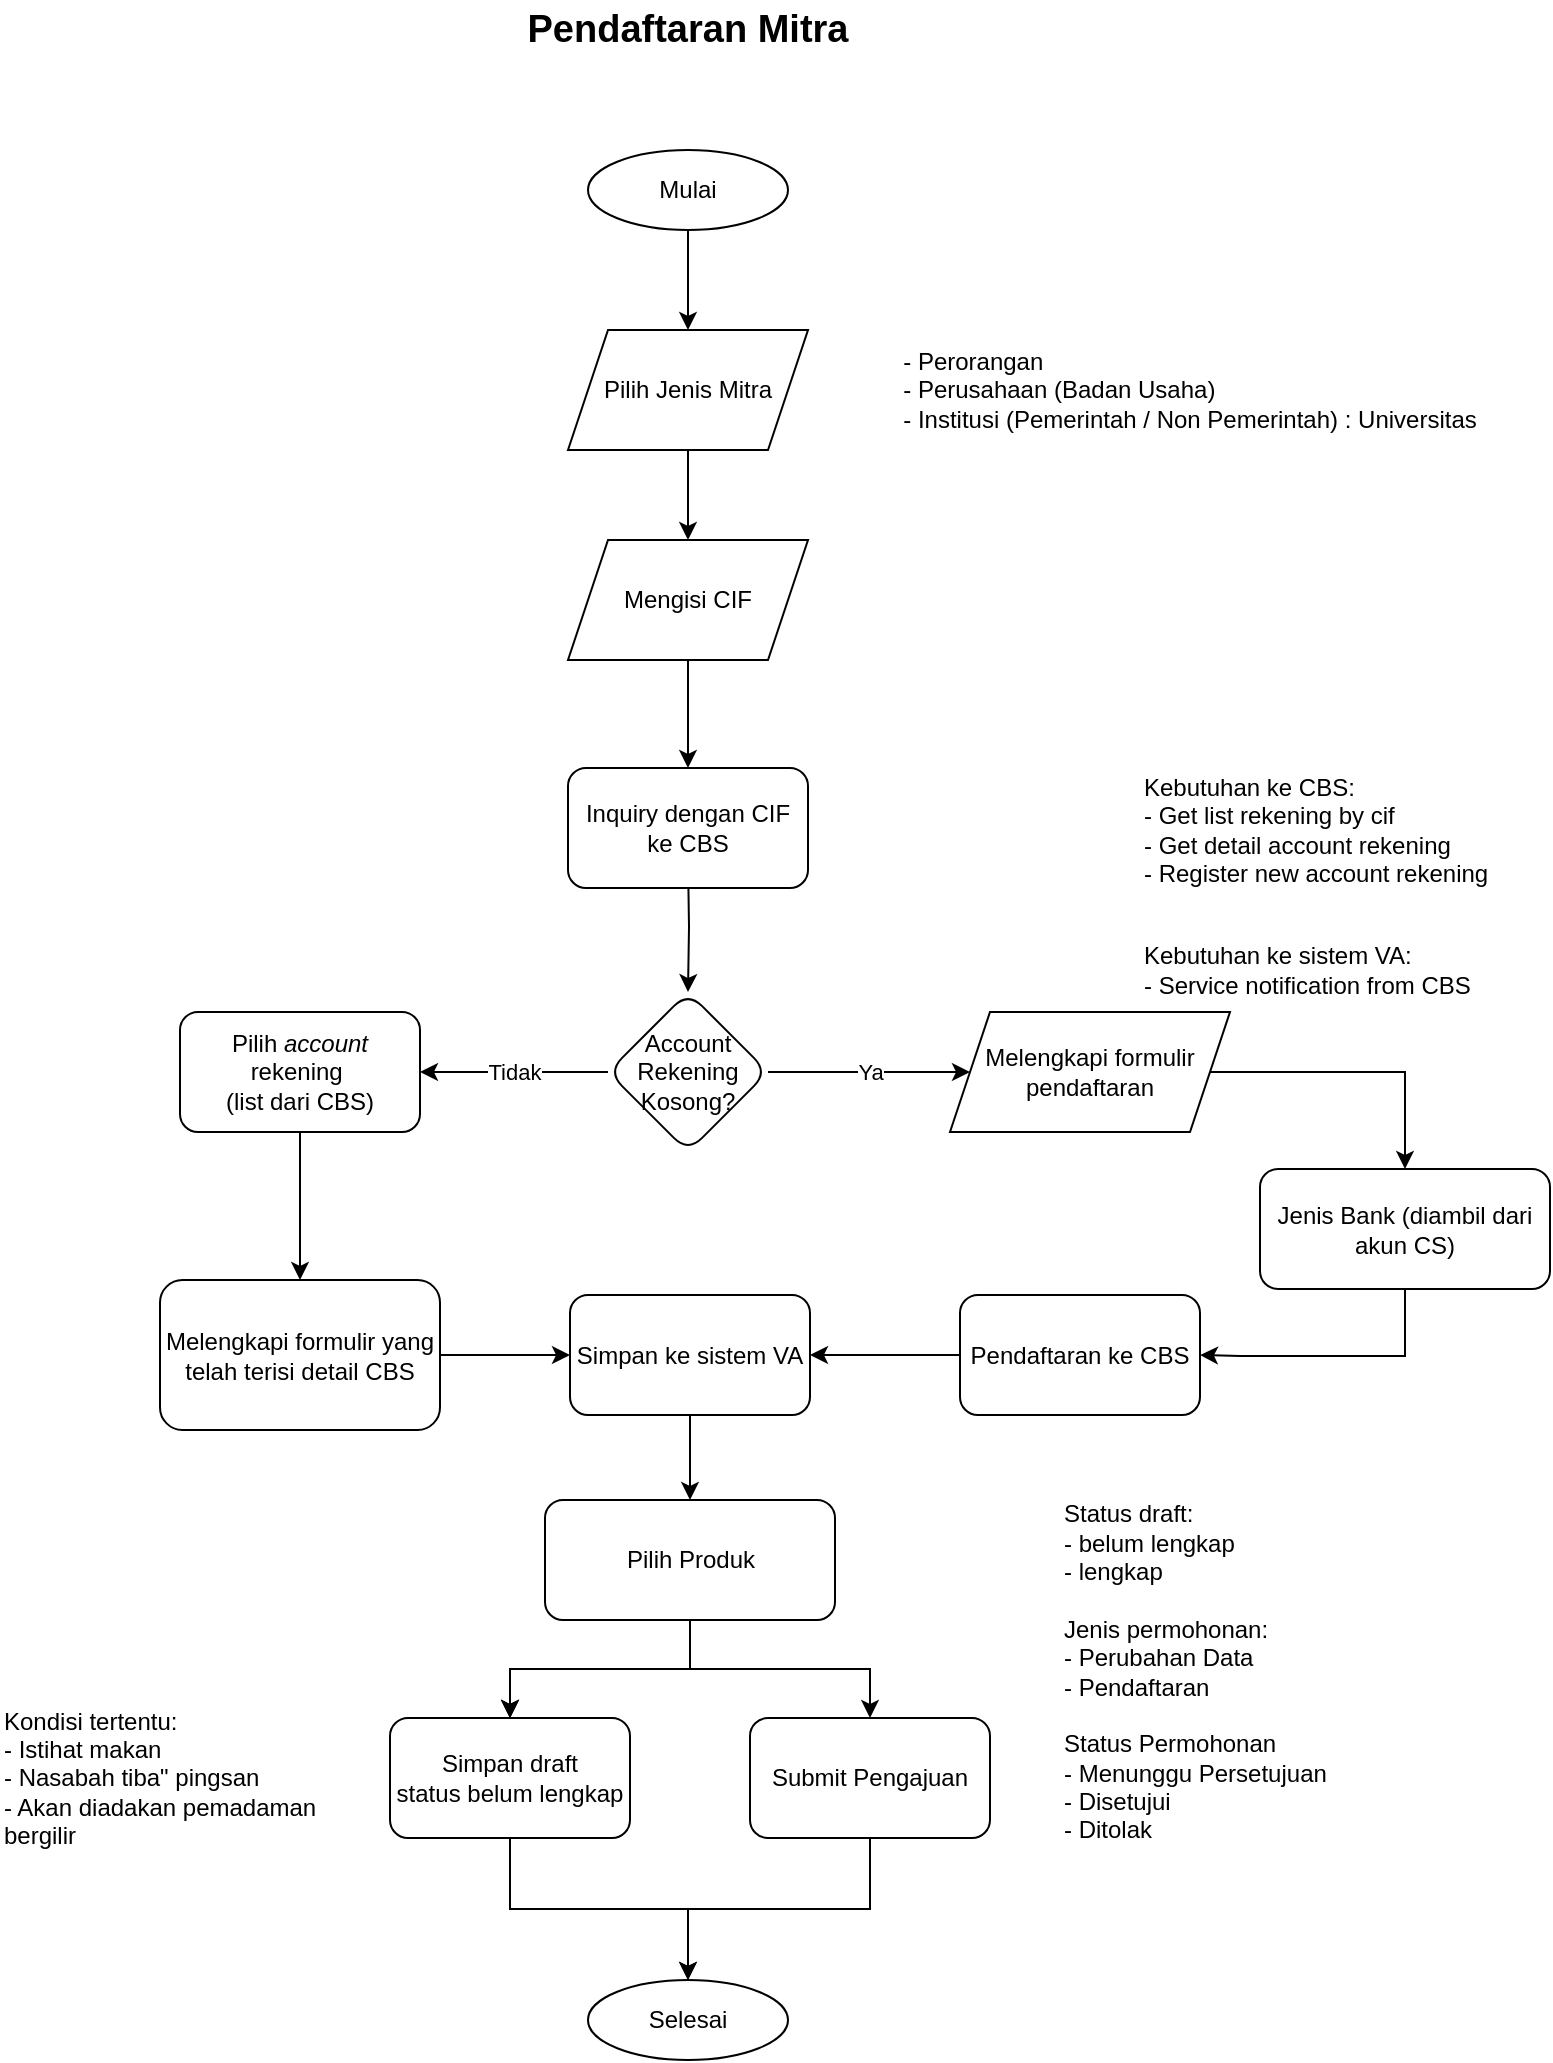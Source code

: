 <mxfile version="18.1.3" type="github" pages="7">
  <diagram id="C5RBs43oDa-KdzZeNtuy" name="Pendaftaran Mitra">
    <mxGraphModel dx="656" dy="394" grid="1" gridSize="10" guides="1" tooltips="1" connect="1" arrows="1" fold="1" page="1" pageScale="1" pageWidth="827" pageHeight="1169" math="0" shadow="0">
      <root>
        <mxCell id="WIyWlLk6GJQsqaUBKTNV-0" />
        <mxCell id="WIyWlLk6GJQsqaUBKTNV-1" parent="WIyWlLk6GJQsqaUBKTNV-0" />
        <mxCell id="UypmD_oqZ5udSKEsgVMp-0" value="&lt;b&gt;&lt;font style=&quot;font-size: 19px;&quot;&gt;Pendaftaran Mitra&lt;/font&gt;&lt;/b&gt;" style="text;html=1;strokeColor=none;fillColor=none;align=center;verticalAlign=middle;whiteSpace=wrap;rounded=0;fontFamily=Helvetica;strokeWidth=1;" parent="WIyWlLk6GJQsqaUBKTNV-1" vertex="1">
          <mxGeometry x="234" y="110" width="240" height="30" as="geometry" />
        </mxCell>
        <mxCell id="UypmD_oqZ5udSKEsgVMp-4" value="" style="edgeStyle=orthogonalEdgeStyle;rounded=0;orthogonalLoop=1;jettySize=auto;html=1;fontFamily=Helvetica;strokeWidth=1;strokeColor=default;" parent="WIyWlLk6GJQsqaUBKTNV-1" source="UypmD_oqZ5udSKEsgVMp-2" edge="1">
          <mxGeometry relative="1" as="geometry">
            <mxPoint x="354" y="275" as="targetPoint" />
          </mxGeometry>
        </mxCell>
        <mxCell id="UypmD_oqZ5udSKEsgVMp-2" value="Mulai" style="ellipse;whiteSpace=wrap;html=1;align=center;newEdgeStyle={&quot;edgeStyle&quot;:&quot;entityRelationEdgeStyle&quot;,&quot;startArrow&quot;:&quot;none&quot;,&quot;endArrow&quot;:&quot;none&quot;,&quot;segment&quot;:10,&quot;curved&quot;:1};treeFolding=1;treeMoving=1;fontFamily=Helvetica;strokeWidth=1;strokeColor=default;" parent="WIyWlLk6GJQsqaUBKTNV-1" vertex="1">
          <mxGeometry x="304" y="185" width="100" height="40" as="geometry" />
        </mxCell>
        <mxCell id="UypmD_oqZ5udSKEsgVMp-17" value="" style="edgeStyle=orthogonalEdgeStyle;rounded=0;orthogonalLoop=1;jettySize=auto;html=1;fontFamily=Helvetica;strokeWidth=1;strokeColor=default;" parent="WIyWlLk6GJQsqaUBKTNV-1" target="UypmD_oqZ5udSKEsgVMp-16" edge="1">
          <mxGeometry relative="1" as="geometry">
            <mxPoint x="354" y="540" as="sourcePoint" />
          </mxGeometry>
        </mxCell>
        <mxCell id="UypmD_oqZ5udSKEsgVMp-13" value="Inquiry dengan CIF ke CBS" style="rounded=1;whiteSpace=wrap;html=1;fontFamily=Helvetica;strokeWidth=1;strokeColor=default;" parent="WIyWlLk6GJQsqaUBKTNV-1" vertex="1">
          <mxGeometry x="294" y="494" width="120" height="60" as="geometry" />
        </mxCell>
        <mxCell id="UypmD_oqZ5udSKEsgVMp-19" value="Tidak" style="edgeStyle=orthogonalEdgeStyle;rounded=0;orthogonalLoop=1;jettySize=auto;html=1;fontFamily=Helvetica;strokeWidth=1;strokeColor=default;" parent="WIyWlLk6GJQsqaUBKTNV-1" source="UypmD_oqZ5udSKEsgVMp-16" target="UypmD_oqZ5udSKEsgVMp-24" edge="1">
          <mxGeometry relative="1" as="geometry">
            <mxPoint x="230" y="646" as="targetPoint" />
          </mxGeometry>
        </mxCell>
        <mxCell id="UypmD_oqZ5udSKEsgVMp-21" value="Ya" style="edgeStyle=orthogonalEdgeStyle;rounded=0;orthogonalLoop=1;jettySize=auto;html=1;fontFamily=Helvetica;strokeWidth=1;strokeColor=default;entryX=0;entryY=0.5;entryDx=0;entryDy=0;" parent="WIyWlLk6GJQsqaUBKTNV-1" source="UypmD_oqZ5udSKEsgVMp-16" target="c-DvBgmGG_xZ0hKh7Up--0" edge="1">
          <mxGeometry relative="1" as="geometry">
            <mxPoint x="490" y="646" as="targetPoint" />
          </mxGeometry>
        </mxCell>
        <mxCell id="UypmD_oqZ5udSKEsgVMp-16" value="Account Rekening Kosong?" style="rhombus;whiteSpace=wrap;html=1;rounded=1;fontFamily=Helvetica;strokeWidth=1;strokeColor=default;" parent="WIyWlLk6GJQsqaUBKTNV-1" vertex="1">
          <mxGeometry x="314" y="606" width="80" height="80" as="geometry" />
        </mxCell>
        <mxCell id="UypmD_oqZ5udSKEsgVMp-44" style="edgeStyle=orthogonalEdgeStyle;rounded=0;orthogonalLoop=1;jettySize=auto;html=1;entryX=0.5;entryY=0;entryDx=0;entryDy=0;fontFamily=Helvetica;strokeWidth=1;strokeColor=default;exitX=1;exitY=0.5;exitDx=0;exitDy=0;" parent="WIyWlLk6GJQsqaUBKTNV-1" source="c-DvBgmGG_xZ0hKh7Up--0" target="UypmD_oqZ5udSKEsgVMp-43" edge="1">
          <mxGeometry relative="1" as="geometry">
            <mxPoint x="610" y="646.067" as="sourcePoint" />
          </mxGeometry>
        </mxCell>
        <mxCell id="UypmD_oqZ5udSKEsgVMp-23" value="&lt;div style=&quot;text-align: left;&quot;&gt;&lt;span style=&quot;background-color: initial;&quot;&gt;- Perorangan&lt;/span&gt;&lt;/div&gt;&lt;div style=&quot;text-align: left;&quot;&gt;&lt;span style=&quot;background-color: initial;&quot;&gt;- Perusahaan (Badan Usaha)&lt;/span&gt;&lt;/div&gt;&lt;div style=&quot;text-align: left;&quot;&gt;- Institusi (Pemerintah / Non Pemerintah) : Universitas&lt;/div&gt;" style="text;html=1;strokeColor=none;fillColor=none;align=center;verticalAlign=middle;whiteSpace=wrap;rounded=0;fontFamily=Helvetica;strokeWidth=1;" parent="WIyWlLk6GJQsqaUBKTNV-1" vertex="1">
          <mxGeometry x="455" y="270" width="300" height="70" as="geometry" />
        </mxCell>
        <mxCell id="UypmD_oqZ5udSKEsgVMp-28" value="" style="edgeStyle=orthogonalEdgeStyle;rounded=0;orthogonalLoop=1;jettySize=auto;html=1;fontFamily=Helvetica;strokeWidth=1;strokeColor=default;" parent="WIyWlLk6GJQsqaUBKTNV-1" source="UypmD_oqZ5udSKEsgVMp-24" target="UypmD_oqZ5udSKEsgVMp-27" edge="1">
          <mxGeometry relative="1" as="geometry" />
        </mxCell>
        <mxCell id="UypmD_oqZ5udSKEsgVMp-24" value="Pilih &lt;i&gt;account&lt;/i&gt; rekening&amp;nbsp;&lt;br&gt;(list dari CBS)" style="rounded=1;whiteSpace=wrap;html=1;fontFamily=Helvetica;strokeWidth=1;strokeColor=default;" parent="WIyWlLk6GJQsqaUBKTNV-1" vertex="1">
          <mxGeometry x="100" y="616" width="120" height="60" as="geometry" />
        </mxCell>
        <mxCell id="UypmD_oqZ5udSKEsgVMp-34" style="edgeStyle=orthogonalEdgeStyle;rounded=0;orthogonalLoop=1;jettySize=auto;html=1;entryX=0;entryY=0.5;entryDx=0;entryDy=0;fontFamily=Helvetica;strokeWidth=1;strokeColor=default;" parent="WIyWlLk6GJQsqaUBKTNV-1" source="UypmD_oqZ5udSKEsgVMp-27" target="UypmD_oqZ5udSKEsgVMp-32" edge="1">
          <mxGeometry relative="1" as="geometry" />
        </mxCell>
        <mxCell id="UypmD_oqZ5udSKEsgVMp-27" value="Melengkapi formulir yang telah terisi detail CBS" style="whiteSpace=wrap;html=1;rounded=1;fontFamily=Helvetica;strokeWidth=1;strokeColor=default;" parent="WIyWlLk6GJQsqaUBKTNV-1" vertex="1">
          <mxGeometry x="90" y="750" width="140" height="75" as="geometry" />
        </mxCell>
        <mxCell id="UypmD_oqZ5udSKEsgVMp-46" style="edgeStyle=orthogonalEdgeStyle;rounded=0;orthogonalLoop=1;jettySize=auto;html=1;entryX=1;entryY=0.5;entryDx=0;entryDy=0;fontFamily=Helvetica;strokeWidth=1;strokeColor=default;" parent="WIyWlLk6GJQsqaUBKTNV-1" source="UypmD_oqZ5udSKEsgVMp-30" target="UypmD_oqZ5udSKEsgVMp-32" edge="1">
          <mxGeometry relative="1" as="geometry" />
        </mxCell>
        <mxCell id="UypmD_oqZ5udSKEsgVMp-30" value="Pendaftaran ke CBS" style="whiteSpace=wrap;html=1;rounded=1;fontFamily=Helvetica;strokeWidth=1;strokeColor=default;" parent="WIyWlLk6GJQsqaUBKTNV-1" vertex="1">
          <mxGeometry x="490" y="757.5" width="120" height="60" as="geometry" />
        </mxCell>
        <mxCell id="UypmD_oqZ5udSKEsgVMp-42" style="edgeStyle=orthogonalEdgeStyle;rounded=0;orthogonalLoop=1;jettySize=auto;html=1;entryX=0.5;entryY=0;entryDx=0;entryDy=0;fontFamily=Helvetica;strokeWidth=1;strokeColor=default;" parent="WIyWlLk6GJQsqaUBKTNV-1" source="UypmD_oqZ5udSKEsgVMp-32" target="UypmD_oqZ5udSKEsgVMp-37" edge="1">
          <mxGeometry relative="1" as="geometry" />
        </mxCell>
        <mxCell id="UypmD_oqZ5udSKEsgVMp-32" value="Simpan ke sistem VA" style="whiteSpace=wrap;html=1;rounded=1;fontFamily=Helvetica;strokeWidth=1;strokeColor=default;" parent="WIyWlLk6GJQsqaUBKTNV-1" vertex="1">
          <mxGeometry x="295" y="757.5" width="120" height="60" as="geometry" />
        </mxCell>
        <mxCell id="yVy-xlBkTuNd-zsJptgl-3" value="" style="edgeStyle=orthogonalEdgeStyle;rounded=0;orthogonalLoop=1;jettySize=auto;html=1;fontSize=19;fontFamily=Helvetica;strokeWidth=1;strokeColor=default;" parent="WIyWlLk6GJQsqaUBKTNV-1" source="UypmD_oqZ5udSKEsgVMp-37" target="yVy-xlBkTuNd-zsJptgl-2" edge="1">
          <mxGeometry relative="1" as="geometry" />
        </mxCell>
        <mxCell id="yVy-xlBkTuNd-zsJptgl-4" value="" style="edgeStyle=orthogonalEdgeStyle;rounded=0;orthogonalLoop=1;jettySize=auto;html=1;fontSize=19;fontFamily=Helvetica;strokeWidth=1;strokeColor=default;" parent="WIyWlLk6GJQsqaUBKTNV-1" source="UypmD_oqZ5udSKEsgVMp-37" target="yVy-xlBkTuNd-zsJptgl-2" edge="1">
          <mxGeometry relative="1" as="geometry" />
        </mxCell>
        <mxCell id="yVy-xlBkTuNd-zsJptgl-5" value="" style="edgeStyle=orthogonalEdgeStyle;rounded=0;orthogonalLoop=1;jettySize=auto;html=1;fontSize=19;fontFamily=Helvetica;strokeWidth=1;strokeColor=default;" parent="WIyWlLk6GJQsqaUBKTNV-1" source="UypmD_oqZ5udSKEsgVMp-37" target="yVy-xlBkTuNd-zsJptgl-2" edge="1">
          <mxGeometry relative="1" as="geometry" />
        </mxCell>
        <mxCell id="yVy-xlBkTuNd-zsJptgl-7" style="edgeStyle=orthogonalEdgeStyle;rounded=0;orthogonalLoop=1;jettySize=auto;html=1;entryX=0.5;entryY=0;entryDx=0;entryDy=0;fontSize=19;fontFamily=Helvetica;strokeWidth=1;strokeColor=default;" parent="WIyWlLk6GJQsqaUBKTNV-1" source="UypmD_oqZ5udSKEsgVMp-37" target="yVy-xlBkTuNd-zsJptgl-6" edge="1">
          <mxGeometry relative="1" as="geometry" />
        </mxCell>
        <mxCell id="UypmD_oqZ5udSKEsgVMp-37" value="Pilih Produk" style="whiteSpace=wrap;html=1;rounded=1;fontFamily=Helvetica;strokeWidth=1;strokeColor=default;" parent="WIyWlLk6GJQsqaUBKTNV-1" vertex="1">
          <mxGeometry x="282.5" y="860" width="145" height="60" as="geometry" />
        </mxCell>
        <mxCell id="UypmD_oqZ5udSKEsgVMp-41" value="&lt;div style=&quot;&quot;&gt;Kebutuhan ke CBS:&lt;/div&gt;&lt;div style=&quot;&quot;&gt;- Get list rekening by cif&lt;/div&gt;&lt;div style=&quot;&quot;&gt;- Get detail account rekening&lt;/div&gt;&lt;div style=&quot;&quot;&gt;- Register new account rekening&lt;/div&gt;" style="text;html=1;strokeColor=none;fillColor=none;align=left;verticalAlign=middle;whiteSpace=wrap;rounded=0;fontFamily=Helvetica;strokeWidth=1;" parent="WIyWlLk6GJQsqaUBKTNV-1" vertex="1">
          <mxGeometry x="580" y="490" width="180" height="70" as="geometry" />
        </mxCell>
        <mxCell id="UypmD_oqZ5udSKEsgVMp-45" style="edgeStyle=orthogonalEdgeStyle;rounded=0;orthogonalLoop=1;jettySize=auto;html=1;entryX=1;entryY=0.5;entryDx=0;entryDy=0;fontFamily=Helvetica;strokeWidth=1;strokeColor=default;" parent="WIyWlLk6GJQsqaUBKTNV-1" source="UypmD_oqZ5udSKEsgVMp-43" target="UypmD_oqZ5udSKEsgVMp-30" edge="1">
          <mxGeometry relative="1" as="geometry">
            <Array as="points">
              <mxPoint x="713" y="788" />
              <mxPoint x="630" y="788" />
            </Array>
          </mxGeometry>
        </mxCell>
        <mxCell id="UypmD_oqZ5udSKEsgVMp-43" value="Jenis Bank (diambil dari akun CS)" style="whiteSpace=wrap;html=1;rounded=1;fontFamily=Helvetica;strokeWidth=1;strokeColor=default;" parent="WIyWlLk6GJQsqaUBKTNV-1" vertex="1">
          <mxGeometry x="640" y="694.5" width="145" height="60" as="geometry" />
        </mxCell>
        <mxCell id="yVy-xlBkTuNd-zsJptgl-0" value="&lt;div style=&quot;&quot;&gt;Kebutuhan ke sistem VA:&lt;/div&gt;&lt;div style=&quot;&quot;&gt;- Service notification from CBS&lt;br&gt;&lt;/div&gt;" style="text;html=1;strokeColor=none;fillColor=none;align=left;verticalAlign=middle;whiteSpace=wrap;rounded=0;fontFamily=Helvetica;strokeWidth=1;" parent="WIyWlLk6GJQsqaUBKTNV-1" vertex="1">
          <mxGeometry x="580" y="570" width="180" height="50" as="geometry" />
        </mxCell>
        <mxCell id="yVy-xlBkTuNd-zsJptgl-15" style="edgeStyle=orthogonalEdgeStyle;rounded=0;orthogonalLoop=1;jettySize=auto;html=1;entryX=0.5;entryY=0;entryDx=0;entryDy=0;fontSize=19;fontFamily=Helvetica;strokeWidth=1;strokeColor=default;" parent="WIyWlLk6GJQsqaUBKTNV-1" source="yVy-xlBkTuNd-zsJptgl-2" target="yVy-xlBkTuNd-zsJptgl-14" edge="1">
          <mxGeometry relative="1" as="geometry" />
        </mxCell>
        <mxCell id="yVy-xlBkTuNd-zsJptgl-2" value="Simpan draft&lt;br&gt;status belum lengkap" style="whiteSpace=wrap;html=1;rounded=1;fontFamily=Helvetica;strokeWidth=1;strokeColor=default;" parent="WIyWlLk6GJQsqaUBKTNV-1" vertex="1">
          <mxGeometry x="205" y="969" width="120" height="60" as="geometry" />
        </mxCell>
        <mxCell id="yVy-xlBkTuNd-zsJptgl-16" style="edgeStyle=orthogonalEdgeStyle;rounded=0;orthogonalLoop=1;jettySize=auto;html=1;entryX=0.5;entryY=0;entryDx=0;entryDy=0;fontSize=19;fontFamily=Helvetica;strokeWidth=1;strokeColor=default;" parent="WIyWlLk6GJQsqaUBKTNV-1" source="yVy-xlBkTuNd-zsJptgl-6" target="yVy-xlBkTuNd-zsJptgl-14" edge="1">
          <mxGeometry relative="1" as="geometry" />
        </mxCell>
        <mxCell id="yVy-xlBkTuNd-zsJptgl-6" value="Submit Pengajuan" style="whiteSpace=wrap;html=1;rounded=1;fontFamily=Helvetica;strokeWidth=1;strokeColor=default;" parent="WIyWlLk6GJQsqaUBKTNV-1" vertex="1">
          <mxGeometry x="385" y="969" width="120" height="60" as="geometry" />
        </mxCell>
        <mxCell id="yVy-xlBkTuNd-zsJptgl-14" value="Selesai" style="ellipse;whiteSpace=wrap;html=1;align=center;newEdgeStyle={&quot;edgeStyle&quot;:&quot;entityRelationEdgeStyle&quot;,&quot;startArrow&quot;:&quot;none&quot;,&quot;endArrow&quot;:&quot;none&quot;,&quot;segment&quot;:10,&quot;curved&quot;:1};treeFolding=1;treeMoving=1;fontFamily=Helvetica;strokeWidth=1;strokeColor=default;" parent="WIyWlLk6GJQsqaUBKTNV-1" vertex="1">
          <mxGeometry x="304" y="1100" width="100" height="40" as="geometry" />
        </mxCell>
        <mxCell id="yVy-xlBkTuNd-zsJptgl-17" value="&lt;div style=&quot;&quot;&gt;Kondisi tertentu:&lt;/div&gt;&lt;div style=&quot;&quot;&gt;- Istihat makan&lt;/div&gt;&lt;div style=&quot;&quot;&gt;- Nasabah tiba&quot; pingsan&lt;/div&gt;&lt;div style=&quot;&quot;&gt;- Akan diadakan pemadaman bergilir&lt;/div&gt;" style="text;html=1;strokeColor=none;fillColor=none;align=left;verticalAlign=middle;whiteSpace=wrap;rounded=0;fontFamily=Helvetica;strokeWidth=1;" parent="WIyWlLk6GJQsqaUBKTNV-1" vertex="1">
          <mxGeometry x="10" y="957" width="180" height="84" as="geometry" />
        </mxCell>
        <mxCell id="yVy-xlBkTuNd-zsJptgl-18" value="&lt;div style=&quot;&quot;&gt;Status draft:&lt;/div&gt;&lt;div style=&quot;&quot;&gt;- belum lengkap&lt;/div&gt;&lt;div style=&quot;&quot;&gt;- lengkap&lt;/div&gt;&lt;div style=&quot;&quot;&gt;&lt;br&gt;&lt;/div&gt;&lt;div style=&quot;&quot;&gt;Jenis permohonan:&lt;/div&gt;&lt;div style=&quot;&quot;&gt;- Perubahan Data&lt;/div&gt;&lt;div style=&quot;&quot;&gt;- Pendaftaran&lt;/div&gt;&lt;div style=&quot;&quot;&gt;&lt;br&gt;&lt;/div&gt;&lt;div style=&quot;&quot;&gt;Status Permohonan&lt;/div&gt;&lt;div style=&quot;&quot;&gt;- Menunggu Persetujuan&lt;/div&gt;&lt;div style=&quot;&quot;&gt;- Disetujui&lt;/div&gt;&lt;div style=&quot;&quot;&gt;- Ditolak&lt;/div&gt;" style="text;html=1;strokeColor=none;fillColor=none;align=left;verticalAlign=middle;whiteSpace=wrap;rounded=0;fontFamily=Helvetica;strokeWidth=1;" parent="WIyWlLk6GJQsqaUBKTNV-1" vertex="1">
          <mxGeometry x="540" y="851" width="170" height="190" as="geometry" />
        </mxCell>
        <mxCell id="Jr0z2NA27tEadAU8ZYv0-8" value="" style="edgeStyle=orthogonalEdgeStyle;rounded=0;orthogonalLoop=1;jettySize=auto;html=1;" parent="WIyWlLk6GJQsqaUBKTNV-1" source="Jr0z2NA27tEadAU8ZYv0-4" target="Jr0z2NA27tEadAU8ZYv0-7" edge="1">
          <mxGeometry relative="1" as="geometry" />
        </mxCell>
        <mxCell id="Jr0z2NA27tEadAU8ZYv0-4" value="Pilih Jenis Mitra" style="shape=parallelogram;perimeter=parallelogramPerimeter;whiteSpace=wrap;html=1;fixedSize=1;strokeWidth=1;" parent="WIyWlLk6GJQsqaUBKTNV-1" vertex="1">
          <mxGeometry x="294" y="275" width="120" height="60" as="geometry" />
        </mxCell>
        <mxCell id="Jr0z2NA27tEadAU8ZYv0-9" value="" style="edgeStyle=orthogonalEdgeStyle;rounded=0;orthogonalLoop=1;jettySize=auto;html=1;" parent="WIyWlLk6GJQsqaUBKTNV-1" source="Jr0z2NA27tEadAU8ZYv0-7" target="UypmD_oqZ5udSKEsgVMp-13" edge="1">
          <mxGeometry relative="1" as="geometry" />
        </mxCell>
        <mxCell id="Jr0z2NA27tEadAU8ZYv0-7" value="Mengisi CIF" style="shape=parallelogram;perimeter=parallelogramPerimeter;whiteSpace=wrap;html=1;fixedSize=1;strokeWidth=1;" parent="WIyWlLk6GJQsqaUBKTNV-1" vertex="1">
          <mxGeometry x="294" y="380" width="120" height="60" as="geometry" />
        </mxCell>
        <mxCell id="c-DvBgmGG_xZ0hKh7Up--0" value="&lt;div&gt;&lt;span style=&quot;background-color: initial;&quot;&gt;Melengkapi formulir pendaftaran&lt;/span&gt;&lt;br&gt;&lt;/div&gt;" style="shape=parallelogram;perimeter=parallelogramPerimeter;whiteSpace=wrap;html=1;fixedSize=1;strokeWidth=1;" parent="WIyWlLk6GJQsqaUBKTNV-1" vertex="1">
          <mxGeometry x="485" y="616" width="140" height="60" as="geometry" />
        </mxCell>
      </root>
    </mxGraphModel>
  </diagram>
  <diagram id="t-lgnLbnRTIUnxhIE8aY" name="Pendaftaran VA">
    <mxGraphModel dx="1233" dy="684" grid="1" gridSize="10" guides="1" tooltips="1" connect="1" arrows="1" fold="1" page="1" pageScale="1" pageWidth="850" pageHeight="1100" math="0" shadow="0">
      <root>
        <mxCell id="0" />
        <mxCell id="1" parent="0" />
        <mxCell id="R70iCY9F1-d5qmSovAo6-41" value="Pendaftaran VA" style="swimlane;childLayout=stackLayout;resizeParent=1;resizeParentMax=0;startSize=20;" parent="1" vertex="1">
          <mxGeometry x="35" y="15" width="780" height="1070" as="geometry" />
        </mxCell>
        <mxCell id="R70iCY9F1-d5qmSovAo6-42" value="CS" style="swimlane;startSize=20;" parent="R70iCY9F1-d5qmSovAo6-41" vertex="1">
          <mxGeometry y="20" width="260" height="1050" as="geometry" />
        </mxCell>
        <mxCell id="R70iCY9F1-d5qmSovAo6-65" value="" style="edgeStyle=orthogonalEdgeStyle;rounded=0;orthogonalLoop=1;jettySize=auto;html=1;" parent="R70iCY9F1-d5qmSovAo6-42" source="R70iCY9F1-d5qmSovAo6-59" target="R70iCY9F1-d5qmSovAo6-64" edge="1">
          <mxGeometry relative="1" as="geometry" />
        </mxCell>
        <mxCell id="R70iCY9F1-d5qmSovAo6-59" value="" style="ellipse;html=1;shape=startState;fillColor=#000000;strokeColor=#000000;gradientColor=none;" parent="R70iCY9F1-d5qmSovAo6-42" vertex="1">
          <mxGeometry x="115" y="40" width="30" height="30" as="geometry" />
        </mxCell>
        <mxCell id="TYM0GK1o4mR-Pc_TjMCt-9" value="" style="edgeStyle=orthogonalEdgeStyle;rounded=0;orthogonalLoop=1;jettySize=auto;html=1;" parent="R70iCY9F1-d5qmSovAo6-42" source="R70iCY9F1-d5qmSovAo6-64" target="TYM0GK1o4mR-Pc_TjMCt-8" edge="1">
          <mxGeometry relative="1" as="geometry" />
        </mxCell>
        <mxCell id="R70iCY9F1-d5qmSovAo6-64" value="Mengisi Formulir&lt;br&gt;VA" style="rounded=1;whiteSpace=wrap;html=1;fillColor=none;strokeColor=#000000;gradientColor=none;" parent="R70iCY9F1-d5qmSovAo6-42" vertex="1">
          <mxGeometry x="70" y="135" width="120" height="60" as="geometry" />
        </mxCell>
        <mxCell id="TYM0GK1o4mR-Pc_TjMCt-22" value="YA" style="edgeStyle=orthogonalEdgeStyle;rounded=0;orthogonalLoop=1;jettySize=auto;html=1;" parent="R70iCY9F1-d5qmSovAo6-42" source="TYM0GK1o4mR-Pc_TjMCt-8" target="TYM0GK1o4mR-Pc_TjMCt-21" edge="1">
          <mxGeometry relative="1" as="geometry" />
        </mxCell>
        <mxCell id="TYM0GK1o4mR-Pc_TjMCt-8" value="Sebagai User?" style="rhombus;whiteSpace=wrap;html=1;fillColor=none;strokeColor=#000000;rounded=1;gradientColor=none;" parent="R70iCY9F1-d5qmSovAo6-42" vertex="1">
          <mxGeometry x="90" y="265" width="80" height="80" as="geometry" />
        </mxCell>
        <mxCell id="TYM0GK1o4mR-Pc_TjMCt-21" value="Mengisi Formulir&lt;br&gt;User untuk VA" style="whiteSpace=wrap;html=1;fillColor=none;strokeColor=#000000;rounded=1;gradientColor=none;" parent="R70iCY9F1-d5qmSovAo6-42" vertex="1">
          <mxGeometry x="70" y="500" width="120" height="70" as="geometry" />
        </mxCell>
        <mxCell id="TYM0GK1o4mR-Pc_TjMCt-87" style="edgeStyle=orthogonalEdgeStyle;rounded=0;orthogonalLoop=1;jettySize=auto;html=1;entryX=0.5;entryY=0;entryDx=0;entryDy=0;strokeColor=#000000;" parent="R70iCY9F1-d5qmSovAo6-42" source="TYM0GK1o4mR-Pc_TjMCt-84" target="TYM0GK1o4mR-Pc_TjMCt-86" edge="1">
          <mxGeometry relative="1" as="geometry" />
        </mxCell>
        <mxCell id="TYM0GK1o4mR-Pc_TjMCt-84" value="Menunggu Persetujuan" style="whiteSpace=wrap;html=1;fillColor=none;strokeColor=#000000;rounded=1;gradientColor=none;" parent="R70iCY9F1-d5qmSovAo6-42" vertex="1">
          <mxGeometry x="70" y="840" width="120" height="60" as="geometry" />
        </mxCell>
        <mxCell id="TYM0GK1o4mR-Pc_TjMCt-86" value="" style="ellipse;html=1;shape=endState;fillColor=#000000;strokeColor=#000000;" parent="R70iCY9F1-d5qmSovAo6-42" vertex="1">
          <mxGeometry x="115" y="970" width="30" height="30" as="geometry" />
        </mxCell>
        <mxCell id="R70iCY9F1-d5qmSovAo6-43" value="Front End VA" style="swimlane;startSize=20;" parent="R70iCY9F1-d5qmSovAo6-41" vertex="1">
          <mxGeometry x="260" y="20" width="280" height="1050" as="geometry" />
        </mxCell>
        <mxCell id="TYM0GK1o4mR-Pc_TjMCt-14" value="Output:&lt;br&gt;Formulir Belum Valid" style="whiteSpace=wrap;html=1;fillColor=none;strokeColor=#000000;rounded=1;gradientColor=none;" parent="R70iCY9F1-d5qmSovAo6-43" vertex="1">
          <mxGeometry x="60" y="410" width="140" height="60" as="geometry" />
        </mxCell>
        <mxCell id="TYM0GK1o4mR-Pc_TjMCt-47" value="Output:&lt;br&gt;Formulir Belum Valid" style="whiteSpace=wrap;html=1;fillColor=none;strokeColor=#000000;rounded=1;gradientColor=none;" parent="R70iCY9F1-d5qmSovAo6-43" vertex="1">
          <mxGeometry x="55" y="620" width="140" height="60" as="geometry" />
        </mxCell>
        <mxCell id="TYM0GK1o4mR-Pc_TjMCt-80" value="Output:&lt;br&gt;Berhasil Menyimpan" style="whiteSpace=wrap;html=1;fillColor=none;strokeColor=#000000;rounded=1;gradientColor=none;" parent="R70iCY9F1-d5qmSovAo6-43" vertex="1">
          <mxGeometry x="55" y="840" width="140" height="60" as="geometry" />
        </mxCell>
        <mxCell id="R70iCY9F1-d5qmSovAo6-44" value="Service VA" style="swimlane;startSize=20;" parent="R70iCY9F1-d5qmSovAo6-41" vertex="1">
          <mxGeometry x="540" y="20" width="240" height="1050" as="geometry" />
        </mxCell>
        <mxCell id="TYM0GK1o4mR-Pc_TjMCt-12" value="Valid?" style="rhombus;whiteSpace=wrap;html=1;fillColor=none;strokeColor=#000000;rounded=1;gradientColor=none;" parent="R70iCY9F1-d5qmSovAo6-44" vertex="1">
          <mxGeometry x="105" y="300" width="80" height="80" as="geometry" />
        </mxCell>
        <mxCell id="TYM0GK1o4mR-Pc_TjMCt-76" value="YA" style="edgeStyle=orthogonalEdgeStyle;rounded=0;orthogonalLoop=1;jettySize=auto;html=1;entryX=1;entryY=0.5;entryDx=0;entryDy=0;strokeColor=#000000;exitX=1;exitY=0.5;exitDx=0;exitDy=0;" parent="R70iCY9F1-d5qmSovAo6-44" source="TYM0GK1o4mR-Pc_TjMCt-41" target="TYM0GK1o4mR-Pc_TjMCt-73" edge="1">
          <mxGeometry relative="1" as="geometry">
            <Array as="points">
              <mxPoint x="185" y="720" />
            </Array>
          </mxGeometry>
        </mxCell>
        <mxCell id="TYM0GK1o4mR-Pc_TjMCt-41" value="Valid?" style="rhombus;whiteSpace=wrap;html=1;fillColor=none;strokeColor=#000000;rounded=1;gradientColor=none;" parent="R70iCY9F1-d5qmSovAo6-44" vertex="1">
          <mxGeometry x="105" y="490" width="80" height="80" as="geometry" />
        </mxCell>
        <mxCell id="TYM0GK1o4mR-Pc_TjMCt-75" value="" style="edgeStyle=orthogonalEdgeStyle;rounded=0;orthogonalLoop=1;jettySize=auto;html=1;strokeColor=#000000;" parent="R70iCY9F1-d5qmSovAo6-44" source="TYM0GK1o4mR-Pc_TjMCt-73" target="TYM0GK1o4mR-Pc_TjMCt-74" edge="1">
          <mxGeometry relative="1" as="geometry" />
        </mxCell>
        <mxCell id="TYM0GK1o4mR-Pc_TjMCt-73" value="Kirim:&lt;br&gt;Register VA" style="whiteSpace=wrap;html=1;fillColor=none;strokeColor=#000000;rounded=1;gradientColor=none;" parent="R70iCY9F1-d5qmSovAo6-44" vertex="1">
          <mxGeometry x="25" y="690.0" width="140" height="60" as="geometry" />
        </mxCell>
        <mxCell id="TYM0GK1o4mR-Pc_TjMCt-74" value="Kirim:&lt;br&gt;Register User VA" style="whiteSpace=wrap;html=1;fillColor=none;strokeColor=#000000;rounded=1;gradientColor=none;" parent="R70iCY9F1-d5qmSovAo6-44" vertex="1">
          <mxGeometry x="25" y="780.0" width="140" height="60" as="geometry" />
        </mxCell>
        <mxCell id="TYM0GK1o4mR-Pc_TjMCt-79" value="Kirim:&lt;br&gt;Register VA" style="whiteSpace=wrap;html=1;fillColor=none;strokeColor=#000000;rounded=1;gradientColor=none;" parent="R70iCY9F1-d5qmSovAo6-44" vertex="1">
          <mxGeometry x="25" y="890" width="140" height="60" as="geometry" />
        </mxCell>
        <mxCell id="TYM0GK1o4mR-Pc_TjMCt-77" style="edgeStyle=orthogonalEdgeStyle;rounded=0;orthogonalLoop=1;jettySize=auto;html=1;strokeColor=#000000;entryX=1;entryY=0.5;entryDx=0;entryDy=0;" parent="R70iCY9F1-d5qmSovAo6-44" source="TYM0GK1o4mR-Pc_TjMCt-12" target="TYM0GK1o4mR-Pc_TjMCt-79" edge="1">
          <mxGeometry relative="1" as="geometry">
            <mxPoint x="215" y="890" as="targetPoint" />
            <Array as="points">
              <mxPoint x="215" y="340" />
              <mxPoint x="215" y="920" />
            </Array>
          </mxGeometry>
        </mxCell>
        <mxCell id="TYM0GK1o4mR-Pc_TjMCt-19" style="edgeStyle=orthogonalEdgeStyle;rounded=0;orthogonalLoop=1;jettySize=auto;html=1;entryX=1;entryY=0.5;entryDx=0;entryDy=0;" parent="R70iCY9F1-d5qmSovAo6-41" source="TYM0GK1o4mR-Pc_TjMCt-14" target="R70iCY9F1-d5qmSovAo6-64" edge="1">
          <mxGeometry relative="1" as="geometry">
            <Array as="points">
              <mxPoint x="390" y="185" />
            </Array>
          </mxGeometry>
        </mxCell>
        <mxCell id="TYM0GK1o4mR-Pc_TjMCt-28" value="TIDAK" style="edgeStyle=orthogonalEdgeStyle;rounded=0;orthogonalLoop=1;jettySize=auto;html=1;entryX=0;entryY=0.5;entryDx=0;entryDy=0;" parent="R70iCY9F1-d5qmSovAo6-41" source="TYM0GK1o4mR-Pc_TjMCt-8" target="TYM0GK1o4mR-Pc_TjMCt-12" edge="1">
          <mxGeometry relative="1" as="geometry">
            <Array as="points">
              <mxPoint x="605" y="325" />
              <mxPoint x="605" y="360" />
            </Array>
          </mxGeometry>
        </mxCell>
        <mxCell id="TYM0GK1o4mR-Pc_TjMCt-33" style="edgeStyle=orthogonalEdgeStyle;rounded=0;orthogonalLoop=1;jettySize=auto;html=1;entryX=1;entryY=0.5;entryDx=0;entryDy=0;fillColor=#fad9d5;strokeColor=#000000;" parent="R70iCY9F1-d5qmSovAo6-41" source="TYM0GK1o4mR-Pc_TjMCt-12" target="TYM0GK1o4mR-Pc_TjMCt-14" edge="1">
          <mxGeometry relative="1" as="geometry">
            <Array as="points">
              <mxPoint x="685" y="460" />
            </Array>
          </mxGeometry>
        </mxCell>
        <mxCell id="TYM0GK1o4mR-Pc_TjMCt-34" value="TIDAK" style="edgeLabel;html=1;align=center;verticalAlign=middle;resizable=0;points=[];" parent="TYM0GK1o4mR-Pc_TjMCt-33" vertex="1" connectable="0">
          <mxGeometry x="-0.384" y="1" relative="1" as="geometry">
            <mxPoint as="offset" />
          </mxGeometry>
        </mxCell>
        <mxCell id="TYM0GK1o4mR-Pc_TjMCt-36" style="edgeStyle=orthogonalEdgeStyle;rounded=0;orthogonalLoop=1;jettySize=auto;html=1;entryX=0;entryY=0.5;entryDx=0;entryDy=0;" parent="R70iCY9F1-d5qmSovAo6-41" source="TYM0GK1o4mR-Pc_TjMCt-8" target="TYM0GK1o4mR-Pc_TjMCt-12" edge="1">
          <mxGeometry relative="1" as="geometry">
            <Array as="points">
              <mxPoint x="130" y="390" />
              <mxPoint x="605" y="390" />
              <mxPoint x="605" y="360" />
            </Array>
          </mxGeometry>
        </mxCell>
        <mxCell id="TYM0GK1o4mR-Pc_TjMCt-42" style="edgeStyle=orthogonalEdgeStyle;rounded=0;orthogonalLoop=1;jettySize=auto;html=1;entryX=0;entryY=0.5;entryDx=0;entryDy=0;strokeColor=#000000;" parent="R70iCY9F1-d5qmSovAo6-41" source="TYM0GK1o4mR-Pc_TjMCt-21" target="TYM0GK1o4mR-Pc_TjMCt-41" edge="1">
          <mxGeometry relative="1" as="geometry">
            <Array as="points">
              <mxPoint x="375" y="550" />
              <mxPoint x="375" y="550" />
            </Array>
          </mxGeometry>
        </mxCell>
        <mxCell id="TYM0GK1o4mR-Pc_TjMCt-48" style="edgeStyle=orthogonalEdgeStyle;rounded=0;orthogonalLoop=1;jettySize=auto;html=1;entryX=1;entryY=0.5;entryDx=0;entryDy=0;strokeColor=#000000;" parent="R70iCY9F1-d5qmSovAo6-41" source="TYM0GK1o4mR-Pc_TjMCt-41" target="TYM0GK1o4mR-Pc_TjMCt-47" edge="1">
          <mxGeometry relative="1" as="geometry">
            <Array as="points">
              <mxPoint x="685" y="670" />
            </Array>
          </mxGeometry>
        </mxCell>
        <mxCell id="TYM0GK1o4mR-Pc_TjMCt-49" value="TIDAK" style="edgeLabel;html=1;align=center;verticalAlign=middle;resizable=0;points=[];" parent="TYM0GK1o4mR-Pc_TjMCt-48" vertex="1" connectable="0">
          <mxGeometry x="0.11" y="2" relative="1" as="geometry">
            <mxPoint as="offset" />
          </mxGeometry>
        </mxCell>
        <mxCell id="TYM0GK1o4mR-Pc_TjMCt-50" style="edgeStyle=orthogonalEdgeStyle;rounded=0;orthogonalLoop=1;jettySize=auto;html=1;entryX=1;entryY=0.75;entryDx=0;entryDy=0;strokeColor=#000000;" parent="R70iCY9F1-d5qmSovAo6-41" source="TYM0GK1o4mR-Pc_TjMCt-47" target="TYM0GK1o4mR-Pc_TjMCt-21" edge="1">
          <mxGeometry relative="1" as="geometry">
            <Array as="points">
              <mxPoint x="385" y="572" />
            </Array>
          </mxGeometry>
        </mxCell>
        <mxCell id="TYM0GK1o4mR-Pc_TjMCt-82" style="edgeStyle=orthogonalEdgeStyle;rounded=0;orthogonalLoop=1;jettySize=auto;html=1;entryX=1;entryY=0.5;entryDx=0;entryDy=0;strokeColor=#000000;" parent="R70iCY9F1-d5qmSovAo6-41" source="TYM0GK1o4mR-Pc_TjMCt-74" target="TYM0GK1o4mR-Pc_TjMCt-80" edge="1">
          <mxGeometry relative="1" as="geometry" />
        </mxCell>
        <mxCell id="TYM0GK1o4mR-Pc_TjMCt-83" style="edgeStyle=orthogonalEdgeStyle;rounded=0;orthogonalLoop=1;jettySize=auto;html=1;entryX=1;entryY=0.5;entryDx=0;entryDy=0;strokeColor=#000000;" parent="R70iCY9F1-d5qmSovAo6-41" source="TYM0GK1o4mR-Pc_TjMCt-79" target="TYM0GK1o4mR-Pc_TjMCt-80" edge="1">
          <mxGeometry relative="1" as="geometry" />
        </mxCell>
        <mxCell id="TYM0GK1o4mR-Pc_TjMCt-85" style="edgeStyle=orthogonalEdgeStyle;rounded=0;orthogonalLoop=1;jettySize=auto;html=1;entryX=1;entryY=0.5;entryDx=0;entryDy=0;strokeColor=#000000;" parent="R70iCY9F1-d5qmSovAo6-41" source="TYM0GK1o4mR-Pc_TjMCt-80" target="TYM0GK1o4mR-Pc_TjMCt-84" edge="1">
          <mxGeometry relative="1" as="geometry" />
        </mxCell>
      </root>
    </mxGraphModel>
  </diagram>
  <diagram name="Penarikan VA Teller (sekali pakai)" id="uc8PvS0sFzN69Q8MiZ13">
    <mxGraphModel dx="1193" dy="716" grid="1" gridSize="10" guides="1" tooltips="1" connect="1" arrows="1" fold="1" page="1" pageScale="1" pageWidth="850" pageHeight="1100" math="0" shadow="0">
      <root>
        <mxCell id="yeIRkuj-tH1oOabE5m5A-0" />
        <mxCell id="yeIRkuj-tH1oOabE5m5A-1" parent="yeIRkuj-tH1oOabE5m5A-0" />
        <mxCell id="2Agn3xmoBUH5W20Hyc-Q-0" value="Penarikan VA Teller (sekali pakai)" style="swimlane;childLayout=stackLayout;resizeParent=1;resizeParentMax=0;startSize=20;" parent="yeIRkuj-tH1oOabE5m5A-1" vertex="1">
          <mxGeometry x="35" y="15" width="1040" height="720" as="geometry" />
        </mxCell>
        <mxCell id="2Agn3xmoBUH5W20Hyc-Q-1" value="Pemilik VA" style="swimlane;startSize=20;" parent="2Agn3xmoBUH5W20Hyc-Q-0" vertex="1">
          <mxGeometry y="20" width="260" height="700" as="geometry" />
        </mxCell>
        <mxCell id="2Agn3xmoBUH5W20Hyc-Q-2" value="" style="edgeStyle=orthogonalEdgeStyle;rounded=0;orthogonalLoop=1;jettySize=auto;html=1;" parent="2Agn3xmoBUH5W20Hyc-Q-1" source="2Agn3xmoBUH5W20Hyc-Q-3" target="2Agn3xmoBUH5W20Hyc-Q-4" edge="1">
          <mxGeometry relative="1" as="geometry" />
        </mxCell>
        <mxCell id="2Agn3xmoBUH5W20Hyc-Q-3" value="" style="ellipse;html=1;shape=startState;fillColor=#000000;strokeColor=#000000;gradientColor=none;" parent="2Agn3xmoBUH5W20Hyc-Q-1" vertex="1">
          <mxGeometry x="115" y="40" width="30" height="30" as="geometry" />
        </mxCell>
        <mxCell id="2Agn3xmoBUH5W20Hyc-Q-4" value="Membawa KTP" style="rounded=1;whiteSpace=wrap;html=1;fillColor=none;strokeColor=#000000;gradientColor=none;" parent="2Agn3xmoBUH5W20Hyc-Q-1" vertex="1">
          <mxGeometry x="70" y="135" width="120" height="60" as="geometry" />
        </mxCell>
        <mxCell id="2Agn3xmoBUH5W20Hyc-Q-7" value="Teller" style="swimlane;startSize=20;" parent="2Agn3xmoBUH5W20Hyc-Q-0" vertex="1">
          <mxGeometry x="260" y="20" width="280" height="700" as="geometry" />
        </mxCell>
        <mxCell id="2Agn3xmoBUH5W20Hyc-Q-16" value="Melakukan cek VA dengan NIK" style="rounded=1;whiteSpace=wrap;html=1;fillColor=none;strokeColor=#000000;gradientColor=none;" parent="2Agn3xmoBUH5W20Hyc-Q-7" vertex="1">
          <mxGeometry x="70" y="135" width="120" height="60" as="geometry" />
        </mxCell>
        <mxCell id="2Agn3xmoBUH5W20Hyc-Q-43" value="Konfirmasi Penarikan" style="rounded=1;whiteSpace=wrap;html=1;fillColor=none;strokeColor=#000000;gradientColor=none;" parent="2Agn3xmoBUH5W20Hyc-Q-7" vertex="1">
          <mxGeometry x="70" y="265" width="120" height="60" as="geometry" />
        </mxCell>
        <mxCell id="2Agn3xmoBUH5W20Hyc-Q-8" value="Front End Teller" style="swimlane;startSize=20;" parent="2Agn3xmoBUH5W20Hyc-Q-0" vertex="1">
          <mxGeometry x="540" y="20" width="240" height="700" as="geometry" />
        </mxCell>
        <mxCell id="2Agn3xmoBUH5W20Hyc-Q-24" value="Input:&lt;br&gt;NIK" style="rounded=1;whiteSpace=wrap;html=1;fillColor=none;strokeColor=#000000;gradientColor=none;" parent="2Agn3xmoBUH5W20Hyc-Q-8" vertex="1">
          <mxGeometry x="60" y="135" width="120" height="60" as="geometry" />
        </mxCell>
        <mxCell id="2Agn3xmoBUH5W20Hyc-Q-40" value="Output:&lt;br&gt;Data VA" style="rounded=1;whiteSpace=wrap;html=1;fillColor=none;strokeColor=#000000;gradientColor=none;" parent="2Agn3xmoBUH5W20Hyc-Q-8" vertex="1">
          <mxGeometry x="60" y="265" width="120" height="60" as="geometry" />
        </mxCell>
        <mxCell id="2Agn3xmoBUH5W20Hyc-Q-46" value="Action:&lt;br&gt;Klik Penarikan" style="rounded=1;whiteSpace=wrap;html=1;fillColor=none;strokeColor=#000000;gradientColor=none;" parent="2Agn3xmoBUH5W20Hyc-Q-8" vertex="1">
          <mxGeometry x="60" y="385" width="120" height="60" as="geometry" />
        </mxCell>
        <mxCell id="2Agn3xmoBUH5W20Hyc-Q-53" value="" style="edgeStyle=orthogonalEdgeStyle;rounded=0;orthogonalLoop=1;jettySize=auto;html=1;" parent="2Agn3xmoBUH5W20Hyc-Q-8" source="2Agn3xmoBUH5W20Hyc-Q-50" target="2Agn3xmoBUH5W20Hyc-Q-52" edge="1">
          <mxGeometry relative="1" as="geometry" />
        </mxCell>
        <mxCell id="2Agn3xmoBUH5W20Hyc-Q-50" value="Output:&lt;br&gt;Transaksi Berhasil" style="rounded=1;whiteSpace=wrap;html=1;fillColor=none;strokeColor=#000000;gradientColor=none;" parent="2Agn3xmoBUH5W20Hyc-Q-8" vertex="1">
          <mxGeometry x="60" y="505" width="120" height="60" as="geometry" />
        </mxCell>
        <mxCell id="2Agn3xmoBUH5W20Hyc-Q-52" value="" style="ellipse;html=1;shape=endState;fillColor=#000000;strokeColor=#000000;" parent="2Agn3xmoBUH5W20Hyc-Q-8" vertex="1">
          <mxGeometry x="105" y="635" width="30" height="30" as="geometry" />
        </mxCell>
        <mxCell id="2Agn3xmoBUH5W20Hyc-Q-9" style="edgeStyle=orthogonalEdgeStyle;rounded=0;orthogonalLoop=1;jettySize=auto;html=1;entryX=1;entryY=0.5;entryDx=0;entryDy=0;strokeColor=#000000;" parent="2Agn3xmoBUH5W20Hyc-Q-0" edge="1">
          <mxGeometry relative="1" as="geometry">
            <mxPoint x="190" y="890" as="targetPoint" />
          </mxGeometry>
        </mxCell>
        <mxCell id="2Agn3xmoBUH5W20Hyc-Q-10" value="Service VA" style="swimlane;startSize=20;" parent="2Agn3xmoBUH5W20Hyc-Q-0" vertex="1">
          <mxGeometry x="780" y="20" width="260" height="700" as="geometry" />
        </mxCell>
        <mxCell id="2Agn3xmoBUH5W20Hyc-Q-35" value="Kirim:&lt;br&gt;Cek VA berdasarkan NIK" style="rounded=1;whiteSpace=wrap;html=1;fillColor=none;strokeColor=#000000;gradientColor=none;" parent="2Agn3xmoBUH5W20Hyc-Q-10" vertex="1">
          <mxGeometry x="70" y="135" width="120" height="60" as="geometry" />
        </mxCell>
        <mxCell id="2Agn3xmoBUH5W20Hyc-Q-48" value="Kirim:&lt;br&gt;Mutasi OUT (debet) VA" style="rounded=1;whiteSpace=wrap;html=1;fillColor=none;strokeColor=#000000;gradientColor=none;" parent="2Agn3xmoBUH5W20Hyc-Q-10" vertex="1">
          <mxGeometry x="70" y="385" width="120" height="60" as="geometry" />
        </mxCell>
        <mxCell id="2Agn3xmoBUH5W20Hyc-Q-19" style="edgeStyle=orthogonalEdgeStyle;rounded=0;orthogonalLoop=1;jettySize=auto;html=1;entryX=0;entryY=0.5;entryDx=0;entryDy=0;" parent="2Agn3xmoBUH5W20Hyc-Q-0" source="2Agn3xmoBUH5W20Hyc-Q-4" target="2Agn3xmoBUH5W20Hyc-Q-16" edge="1">
          <mxGeometry relative="1" as="geometry" />
        </mxCell>
        <mxCell id="2Agn3xmoBUH5W20Hyc-Q-25" style="edgeStyle=orthogonalEdgeStyle;rounded=0;orthogonalLoop=1;jettySize=auto;html=1;entryX=0;entryY=0.5;entryDx=0;entryDy=0;" parent="2Agn3xmoBUH5W20Hyc-Q-0" source="2Agn3xmoBUH5W20Hyc-Q-16" target="2Agn3xmoBUH5W20Hyc-Q-24" edge="1">
          <mxGeometry relative="1" as="geometry" />
        </mxCell>
        <mxCell id="2Agn3xmoBUH5W20Hyc-Q-36" style="edgeStyle=orthogonalEdgeStyle;rounded=0;orthogonalLoop=1;jettySize=auto;html=1;entryX=0;entryY=0.5;entryDx=0;entryDy=0;" parent="2Agn3xmoBUH5W20Hyc-Q-0" source="2Agn3xmoBUH5W20Hyc-Q-24" target="2Agn3xmoBUH5W20Hyc-Q-35" edge="1">
          <mxGeometry relative="1" as="geometry" />
        </mxCell>
        <mxCell id="2Agn3xmoBUH5W20Hyc-Q-41" style="edgeStyle=orthogonalEdgeStyle;rounded=0;orthogonalLoop=1;jettySize=auto;html=1;entryX=1;entryY=0.5;entryDx=0;entryDy=0;" parent="2Agn3xmoBUH5W20Hyc-Q-0" source="2Agn3xmoBUH5W20Hyc-Q-35" target="2Agn3xmoBUH5W20Hyc-Q-40" edge="1">
          <mxGeometry relative="1" as="geometry">
            <Array as="points">
              <mxPoint x="910" y="315" />
            </Array>
          </mxGeometry>
        </mxCell>
        <mxCell id="2Agn3xmoBUH5W20Hyc-Q-44" style="edgeStyle=orthogonalEdgeStyle;rounded=0;orthogonalLoop=1;jettySize=auto;html=1;entryX=1;entryY=0.5;entryDx=0;entryDy=0;" parent="2Agn3xmoBUH5W20Hyc-Q-0" source="2Agn3xmoBUH5W20Hyc-Q-40" target="2Agn3xmoBUH5W20Hyc-Q-43" edge="1">
          <mxGeometry relative="1" as="geometry" />
        </mxCell>
        <mxCell id="2Agn3xmoBUH5W20Hyc-Q-47" style="edgeStyle=orthogonalEdgeStyle;rounded=0;orthogonalLoop=1;jettySize=auto;html=1;entryX=0;entryY=0.5;entryDx=0;entryDy=0;" parent="2Agn3xmoBUH5W20Hyc-Q-0" source="2Agn3xmoBUH5W20Hyc-Q-43" target="2Agn3xmoBUH5W20Hyc-Q-46" edge="1">
          <mxGeometry relative="1" as="geometry">
            <Array as="points">
              <mxPoint x="390" y="435" />
            </Array>
          </mxGeometry>
        </mxCell>
        <mxCell id="2Agn3xmoBUH5W20Hyc-Q-49" style="edgeStyle=orthogonalEdgeStyle;rounded=0;orthogonalLoop=1;jettySize=auto;html=1;entryX=0;entryY=0.5;entryDx=0;entryDy=0;" parent="2Agn3xmoBUH5W20Hyc-Q-0" source="2Agn3xmoBUH5W20Hyc-Q-46" target="2Agn3xmoBUH5W20Hyc-Q-48" edge="1">
          <mxGeometry relative="1" as="geometry" />
        </mxCell>
        <mxCell id="2Agn3xmoBUH5W20Hyc-Q-51" value="" style="edgeStyle=orthogonalEdgeStyle;rounded=0;orthogonalLoop=1;jettySize=auto;html=1;" parent="2Agn3xmoBUH5W20Hyc-Q-0" source="2Agn3xmoBUH5W20Hyc-Q-48" target="2Agn3xmoBUH5W20Hyc-Q-50" edge="1">
          <mxGeometry relative="1" as="geometry">
            <Array as="points">
              <mxPoint x="910" y="555" />
            </Array>
          </mxGeometry>
        </mxCell>
      </root>
    </mxGraphModel>
  </diagram>
  <diagram name="Penarikan VA Teller (open)" id="jZ0SEJS4Phd9tTQJFUcD">
    <mxGraphModel dx="937" dy="563" grid="1" gridSize="10" guides="1" tooltips="1" connect="1" arrows="1" fold="1" page="1" pageScale="1" pageWidth="850" pageHeight="1100" math="0" shadow="0">
      <root>
        <mxCell id="cXjHh4zLjk2MOuMLmKwA-0" />
        <mxCell id="cXjHh4zLjk2MOuMLmKwA-1" parent="cXjHh4zLjk2MOuMLmKwA-0" />
        <mxCell id="cXjHh4zLjk2MOuMLmKwA-2" value="Penarikan VA Teller (open)" style="swimlane;childLayout=stackLayout;resizeParent=1;resizeParentMax=0;startSize=20;" parent="cXjHh4zLjk2MOuMLmKwA-1" vertex="1">
          <mxGeometry x="35" y="15" width="1040" height="850" as="geometry" />
        </mxCell>
        <mxCell id="cXjHh4zLjk2MOuMLmKwA-3" value="Pemilik VA" style="swimlane;startSize=20;" parent="cXjHh4zLjk2MOuMLmKwA-2" vertex="1">
          <mxGeometry y="20" width="260" height="830" as="geometry" />
        </mxCell>
        <mxCell id="cXjHh4zLjk2MOuMLmKwA-4" value="" style="edgeStyle=orthogonalEdgeStyle;rounded=0;orthogonalLoop=1;jettySize=auto;html=1;" parent="cXjHh4zLjk2MOuMLmKwA-3" source="cXjHh4zLjk2MOuMLmKwA-5" target="cXjHh4zLjk2MOuMLmKwA-6" edge="1">
          <mxGeometry relative="1" as="geometry" />
        </mxCell>
        <mxCell id="cXjHh4zLjk2MOuMLmKwA-5" value="" style="ellipse;html=1;shape=startState;fillColor=#000000;strokeColor=#000000;gradientColor=none;" parent="cXjHh4zLjk2MOuMLmKwA-3" vertex="1">
          <mxGeometry x="115" y="40" width="30" height="30" as="geometry" />
        </mxCell>
        <mxCell id="cXjHh4zLjk2MOuMLmKwA-6" value="Membawa nomor VA" style="rounded=1;whiteSpace=wrap;html=1;fillColor=none;strokeColor=#000000;gradientColor=none;" parent="cXjHh4zLjk2MOuMLmKwA-3" vertex="1">
          <mxGeometry x="70" y="135" width="120" height="60" as="geometry" />
        </mxCell>
        <mxCell id="cXjHh4zLjk2MOuMLmKwA-7" value="Teller" style="swimlane;startSize=20;" parent="cXjHh4zLjk2MOuMLmKwA-2" vertex="1">
          <mxGeometry x="260" y="20" width="280" height="830" as="geometry" />
        </mxCell>
        <mxCell id="cXjHh4zLjk2MOuMLmKwA-8" value="Melakukan cek VA dengan nomor VA" style="rounded=1;whiteSpace=wrap;html=1;fillColor=none;strokeColor=#000000;gradientColor=none;" parent="cXjHh4zLjk2MOuMLmKwA-7" vertex="1">
          <mxGeometry x="70" y="135" width="120" height="60" as="geometry" />
        </mxCell>
        <mxCell id="cXjHh4zLjk2MOuMLmKwA-9" value="Memasukan nominal penarikan" style="rounded=1;whiteSpace=wrap;html=1;fillColor=none;strokeColor=#000000;gradientColor=none;" parent="cXjHh4zLjk2MOuMLmKwA-7" vertex="1">
          <mxGeometry x="70" y="265" width="120" height="60" as="geometry" />
        </mxCell>
        <mxCell id="PPphseW0yGUWdz1ttmzG-3" value="Konfirmasi Penarikan" style="rounded=1;whiteSpace=wrap;html=1;fillColor=none;strokeColor=#000000;gradientColor=none;" parent="cXjHh4zLjk2MOuMLmKwA-7" vertex="1">
          <mxGeometry x="65" y="515" width="120" height="60" as="geometry" />
        </mxCell>
        <mxCell id="cXjHh4zLjk2MOuMLmKwA-10" value="Front End Teller" style="swimlane;startSize=20;" parent="cXjHh4zLjk2MOuMLmKwA-2" vertex="1">
          <mxGeometry x="540" y="20" width="240" height="830" as="geometry" />
        </mxCell>
        <mxCell id="cXjHh4zLjk2MOuMLmKwA-11" value="Input:&lt;br&gt;Nomor VA" style="rounded=1;whiteSpace=wrap;html=1;fillColor=none;strokeColor=#000000;gradientColor=none;" parent="cXjHh4zLjk2MOuMLmKwA-10" vertex="1">
          <mxGeometry x="60" y="135" width="120" height="60" as="geometry" />
        </mxCell>
        <mxCell id="cXjHh4zLjk2MOuMLmKwA-12" value="Output:&lt;br&gt;Data VA" style="rounded=1;whiteSpace=wrap;html=1;fillColor=none;strokeColor=#000000;gradientColor=none;" parent="cXjHh4zLjk2MOuMLmKwA-10" vertex="1">
          <mxGeometry x="60" y="265" width="120" height="60" as="geometry" />
        </mxCell>
        <mxCell id="cXjHh4zLjk2MOuMLmKwA-13" value="Action:&lt;br&gt;Klik Penarikan" style="rounded=1;whiteSpace=wrap;html=1;fillColor=none;strokeColor=#000000;gradientColor=none;" parent="cXjHh4zLjk2MOuMLmKwA-10" vertex="1">
          <mxGeometry x="60" y="515" width="120" height="60" as="geometry" />
        </mxCell>
        <mxCell id="cXjHh4zLjk2MOuMLmKwA-14" value="" style="edgeStyle=orthogonalEdgeStyle;rounded=0;orthogonalLoop=1;jettySize=auto;html=1;" parent="cXjHh4zLjk2MOuMLmKwA-10" source="cXjHh4zLjk2MOuMLmKwA-15" target="cXjHh4zLjk2MOuMLmKwA-16" edge="1">
          <mxGeometry relative="1" as="geometry" />
        </mxCell>
        <mxCell id="cXjHh4zLjk2MOuMLmKwA-15" value="Output:&lt;br&gt;Transaksi Berhasil" style="rounded=1;whiteSpace=wrap;html=1;fillColor=none;strokeColor=#000000;gradientColor=none;" parent="cXjHh4zLjk2MOuMLmKwA-10" vertex="1">
          <mxGeometry x="60" y="635" width="120" height="60" as="geometry" />
        </mxCell>
        <mxCell id="cXjHh4zLjk2MOuMLmKwA-16" value="" style="ellipse;html=1;shape=endState;fillColor=#000000;strokeColor=#000000;" parent="cXjHh4zLjk2MOuMLmKwA-10" vertex="1">
          <mxGeometry x="105" y="755" width="30" height="30" as="geometry" />
        </mxCell>
        <mxCell id="PPphseW0yGUWdz1ttmzG-0" value="Input:&lt;br&gt;Nominal penarikan" style="rounded=1;whiteSpace=wrap;html=1;fillColor=none;strokeColor=#000000;gradientColor=none;" parent="cXjHh4zLjk2MOuMLmKwA-10" vertex="1">
          <mxGeometry x="65" y="375" width="120" height="60" as="geometry" />
        </mxCell>
        <mxCell id="cXjHh4zLjk2MOuMLmKwA-17" style="edgeStyle=orthogonalEdgeStyle;rounded=0;orthogonalLoop=1;jettySize=auto;html=1;entryX=1;entryY=0.5;entryDx=0;entryDy=0;strokeColor=#000000;" parent="cXjHh4zLjk2MOuMLmKwA-2" edge="1">
          <mxGeometry relative="1" as="geometry">
            <mxPoint x="190" y="890" as="targetPoint" />
          </mxGeometry>
        </mxCell>
        <mxCell id="cXjHh4zLjk2MOuMLmKwA-27" style="edgeStyle=orthogonalEdgeStyle;rounded=0;orthogonalLoop=1;jettySize=auto;html=1;entryX=0;entryY=0.5;entryDx=0;entryDy=0;" parent="cXjHh4zLjk2MOuMLmKwA-2" source="cXjHh4zLjk2MOuMLmKwA-13" target="cXjHh4zLjk2MOuMLmKwA-20" edge="1">
          <mxGeometry relative="1" as="geometry" />
        </mxCell>
        <mxCell id="cXjHh4zLjk2MOuMLmKwA-28" value="" style="edgeStyle=orthogonalEdgeStyle;rounded=0;orthogonalLoop=1;jettySize=auto;html=1;" parent="cXjHh4zLjk2MOuMLmKwA-2" source="cXjHh4zLjk2MOuMLmKwA-20" target="cXjHh4zLjk2MOuMLmKwA-15" edge="1">
          <mxGeometry relative="1" as="geometry">
            <Array as="points">
              <mxPoint x="910" y="685" />
            </Array>
          </mxGeometry>
        </mxCell>
        <mxCell id="cXjHh4zLjk2MOuMLmKwA-18" value="Service VA" style="swimlane;startSize=20;" parent="cXjHh4zLjk2MOuMLmKwA-2" vertex="1">
          <mxGeometry x="780" y="20" width="260" height="830" as="geometry" />
        </mxCell>
        <mxCell id="cXjHh4zLjk2MOuMLmKwA-19" value="Kirim:&lt;br&gt;Cek VA berdasarkan Nomor VA" style="rounded=1;whiteSpace=wrap;html=1;fillColor=none;strokeColor=#000000;gradientColor=none;" parent="cXjHh4zLjk2MOuMLmKwA-18" vertex="1">
          <mxGeometry x="70" y="135" width="120" height="60" as="geometry" />
        </mxCell>
        <mxCell id="cXjHh4zLjk2MOuMLmKwA-20" value="Kirim:&lt;br&gt;Mutasi OUT (debet) VA" style="rounded=1;whiteSpace=wrap;html=1;fillColor=none;strokeColor=#000000;gradientColor=none;" parent="cXjHh4zLjk2MOuMLmKwA-18" vertex="1">
          <mxGeometry x="70" y="515" width="120" height="60" as="geometry" />
        </mxCell>
        <mxCell id="cXjHh4zLjk2MOuMLmKwA-21" style="edgeStyle=orthogonalEdgeStyle;rounded=0;orthogonalLoop=1;jettySize=auto;html=1;entryX=0;entryY=0.5;entryDx=0;entryDy=0;" parent="cXjHh4zLjk2MOuMLmKwA-2" source="cXjHh4zLjk2MOuMLmKwA-6" target="cXjHh4zLjk2MOuMLmKwA-8" edge="1">
          <mxGeometry relative="1" as="geometry" />
        </mxCell>
        <mxCell id="cXjHh4zLjk2MOuMLmKwA-22" style="edgeStyle=orthogonalEdgeStyle;rounded=0;orthogonalLoop=1;jettySize=auto;html=1;entryX=0;entryY=0.5;entryDx=0;entryDy=0;" parent="cXjHh4zLjk2MOuMLmKwA-2" source="cXjHh4zLjk2MOuMLmKwA-8" target="cXjHh4zLjk2MOuMLmKwA-11" edge="1">
          <mxGeometry relative="1" as="geometry" />
        </mxCell>
        <mxCell id="cXjHh4zLjk2MOuMLmKwA-23" style="edgeStyle=orthogonalEdgeStyle;rounded=0;orthogonalLoop=1;jettySize=auto;html=1;entryX=0;entryY=0.5;entryDx=0;entryDy=0;" parent="cXjHh4zLjk2MOuMLmKwA-2" source="cXjHh4zLjk2MOuMLmKwA-11" target="cXjHh4zLjk2MOuMLmKwA-19" edge="1">
          <mxGeometry relative="1" as="geometry" />
        </mxCell>
        <mxCell id="cXjHh4zLjk2MOuMLmKwA-24" style="edgeStyle=orthogonalEdgeStyle;rounded=0;orthogonalLoop=1;jettySize=auto;html=1;entryX=1;entryY=0.5;entryDx=0;entryDy=0;" parent="cXjHh4zLjk2MOuMLmKwA-2" source="cXjHh4zLjk2MOuMLmKwA-19" target="cXjHh4zLjk2MOuMLmKwA-12" edge="1">
          <mxGeometry relative="1" as="geometry">
            <Array as="points">
              <mxPoint x="910" y="315" />
            </Array>
          </mxGeometry>
        </mxCell>
        <mxCell id="cXjHh4zLjk2MOuMLmKwA-25" style="edgeStyle=orthogonalEdgeStyle;rounded=0;orthogonalLoop=1;jettySize=auto;html=1;entryX=1;entryY=0.5;entryDx=0;entryDy=0;" parent="cXjHh4zLjk2MOuMLmKwA-2" source="cXjHh4zLjk2MOuMLmKwA-12" target="cXjHh4zLjk2MOuMLmKwA-9" edge="1">
          <mxGeometry relative="1" as="geometry" />
        </mxCell>
        <mxCell id="PPphseW0yGUWdz1ttmzG-4" style="edgeStyle=orthogonalEdgeStyle;rounded=0;orthogonalLoop=1;jettySize=auto;html=1;entryX=0.5;entryY=0;entryDx=0;entryDy=0;" parent="cXjHh4zLjk2MOuMLmKwA-2" source="PPphseW0yGUWdz1ttmzG-0" target="PPphseW0yGUWdz1ttmzG-3" edge="1">
          <mxGeometry relative="1" as="geometry">
            <Array as="points">
              <mxPoint x="660" y="495" />
              <mxPoint x="385" y="495" />
            </Array>
          </mxGeometry>
        </mxCell>
        <mxCell id="PPphseW0yGUWdz1ttmzG-5" style="edgeStyle=orthogonalEdgeStyle;rounded=0;orthogonalLoop=1;jettySize=auto;html=1;entryX=0;entryY=0.5;entryDx=0;entryDy=0;" parent="cXjHh4zLjk2MOuMLmKwA-2" source="PPphseW0yGUWdz1ttmzG-3" target="cXjHh4zLjk2MOuMLmKwA-13" edge="1">
          <mxGeometry relative="1" as="geometry" />
        </mxCell>
        <mxCell id="MI6EJCvL5t09eOl3lUPh-0" style="edgeStyle=orthogonalEdgeStyle;rounded=0;orthogonalLoop=1;jettySize=auto;html=1;entryX=0;entryY=0.5;entryDx=0;entryDy=0;" edge="1" parent="cXjHh4zLjk2MOuMLmKwA-2" source="cXjHh4zLjk2MOuMLmKwA-9" target="PPphseW0yGUWdz1ttmzG-0">
          <mxGeometry relative="1" as="geometry">
            <Array as="points">
              <mxPoint x="385" y="425" />
            </Array>
          </mxGeometry>
        </mxCell>
      </root>
    </mxGraphModel>
  </diagram>
  <diagram name="Penyetoran VA Teller" id="2fbPvKQzDLj-fq2DUy9c">
    <mxGraphModel dx="937" dy="563" grid="1" gridSize="10" guides="1" tooltips="1" connect="1" arrows="1" fold="1" page="1" pageScale="1" pageWidth="850" pageHeight="1100" math="0" shadow="0">
      <root>
        <mxCell id="JHMxyoYHcxBH1V_nIou1-0" />
        <mxCell id="JHMxyoYHcxBH1V_nIou1-1" parent="JHMxyoYHcxBH1V_nIou1-0" />
        <mxCell id="htslBq6bfJ_Y-lSbLJYI-31" value="Penyetoran VA Teller (open)" style="swimlane;childLayout=stackLayout;resizeParent=1;resizeParentMax=0;startSize=20;" vertex="1" parent="JHMxyoYHcxBH1V_nIou1-1">
          <mxGeometry x="45" y="25" width="1040" height="850" as="geometry" />
        </mxCell>
        <mxCell id="htslBq6bfJ_Y-lSbLJYI-32" value="Pemilik VA" style="swimlane;startSize=20;" vertex="1" parent="htslBq6bfJ_Y-lSbLJYI-31">
          <mxGeometry y="20" width="260" height="830" as="geometry" />
        </mxCell>
        <mxCell id="htslBq6bfJ_Y-lSbLJYI-33" value="" style="edgeStyle=orthogonalEdgeStyle;rounded=0;orthogonalLoop=1;jettySize=auto;html=1;" edge="1" parent="htslBq6bfJ_Y-lSbLJYI-32" source="htslBq6bfJ_Y-lSbLJYI-34" target="htslBq6bfJ_Y-lSbLJYI-35">
          <mxGeometry relative="1" as="geometry" />
        </mxCell>
        <mxCell id="htslBq6bfJ_Y-lSbLJYI-34" value="" style="ellipse;html=1;shape=startState;fillColor=#000000;strokeColor=#000000;gradientColor=none;" vertex="1" parent="htslBq6bfJ_Y-lSbLJYI-32">
          <mxGeometry x="115" y="40" width="30" height="30" as="geometry" />
        </mxCell>
        <mxCell id="htslBq6bfJ_Y-lSbLJYI-35" value="Membawa nomor VA" style="rounded=1;whiteSpace=wrap;html=1;fillColor=none;strokeColor=#000000;gradientColor=none;" vertex="1" parent="htslBq6bfJ_Y-lSbLJYI-32">
          <mxGeometry x="70" y="135" width="120" height="60" as="geometry" />
        </mxCell>
        <mxCell id="htslBq6bfJ_Y-lSbLJYI-36" value="Teller" style="swimlane;startSize=20;" vertex="1" parent="htslBq6bfJ_Y-lSbLJYI-31">
          <mxGeometry x="260" y="20" width="280" height="830" as="geometry" />
        </mxCell>
        <mxCell id="htslBq6bfJ_Y-lSbLJYI-37" value="Melakukan cek VA dengan nomor VA" style="rounded=1;whiteSpace=wrap;html=1;fillColor=none;strokeColor=#000000;gradientColor=none;" vertex="1" parent="htslBq6bfJ_Y-lSbLJYI-36">
          <mxGeometry x="70" y="135" width="120" height="60" as="geometry" />
        </mxCell>
        <mxCell id="htslBq6bfJ_Y-lSbLJYI-38" value="Memasukan nominal penyetoran" style="rounded=1;whiteSpace=wrap;html=1;fillColor=none;strokeColor=#000000;gradientColor=none;" vertex="1" parent="htslBq6bfJ_Y-lSbLJYI-36">
          <mxGeometry x="70" y="265" width="120" height="60" as="geometry" />
        </mxCell>
        <mxCell id="htslBq6bfJ_Y-lSbLJYI-39" value="Konfirmasi Penarikan" style="rounded=1;whiteSpace=wrap;html=1;fillColor=none;strokeColor=#000000;gradientColor=none;" vertex="1" parent="htslBq6bfJ_Y-lSbLJYI-36">
          <mxGeometry x="65" y="515" width="120" height="60" as="geometry" />
        </mxCell>
        <mxCell id="htslBq6bfJ_Y-lSbLJYI-40" value="Front End Teller" style="swimlane;startSize=20;" vertex="1" parent="htslBq6bfJ_Y-lSbLJYI-31">
          <mxGeometry x="540" y="20" width="240" height="830" as="geometry" />
        </mxCell>
        <mxCell id="htslBq6bfJ_Y-lSbLJYI-41" value="Input:&lt;br&gt;Nomor VA" style="rounded=1;whiteSpace=wrap;html=1;fillColor=none;strokeColor=#000000;gradientColor=none;" vertex="1" parent="htslBq6bfJ_Y-lSbLJYI-40">
          <mxGeometry x="60" y="135" width="120" height="60" as="geometry" />
        </mxCell>
        <mxCell id="htslBq6bfJ_Y-lSbLJYI-42" value="Output:&lt;br&gt;Data VA" style="rounded=1;whiteSpace=wrap;html=1;fillColor=none;strokeColor=#000000;gradientColor=none;" vertex="1" parent="htslBq6bfJ_Y-lSbLJYI-40">
          <mxGeometry x="60" y="265" width="120" height="60" as="geometry" />
        </mxCell>
        <mxCell id="htslBq6bfJ_Y-lSbLJYI-43" value="Action:&lt;br&gt;Klik Penarikan" style="rounded=1;whiteSpace=wrap;html=1;fillColor=none;strokeColor=#000000;gradientColor=none;" vertex="1" parent="htslBq6bfJ_Y-lSbLJYI-40">
          <mxGeometry x="60" y="515" width="120" height="60" as="geometry" />
        </mxCell>
        <mxCell id="htslBq6bfJ_Y-lSbLJYI-44" value="" style="edgeStyle=orthogonalEdgeStyle;rounded=0;orthogonalLoop=1;jettySize=auto;html=1;" edge="1" parent="htslBq6bfJ_Y-lSbLJYI-40" source="htslBq6bfJ_Y-lSbLJYI-45" target="htslBq6bfJ_Y-lSbLJYI-46">
          <mxGeometry relative="1" as="geometry" />
        </mxCell>
        <mxCell id="htslBq6bfJ_Y-lSbLJYI-45" value="Output:&lt;br&gt;Transaksi Berhasil" style="rounded=1;whiteSpace=wrap;html=1;fillColor=none;strokeColor=#000000;gradientColor=none;" vertex="1" parent="htslBq6bfJ_Y-lSbLJYI-40">
          <mxGeometry x="60" y="635" width="120" height="60" as="geometry" />
        </mxCell>
        <mxCell id="htslBq6bfJ_Y-lSbLJYI-46" value="" style="ellipse;html=1;shape=endState;fillColor=#000000;strokeColor=#000000;" vertex="1" parent="htslBq6bfJ_Y-lSbLJYI-40">
          <mxGeometry x="105" y="755" width="30" height="30" as="geometry" />
        </mxCell>
        <mxCell id="htslBq6bfJ_Y-lSbLJYI-47" value="Input:&lt;br&gt;Nominal penyetoran" style="rounded=1;whiteSpace=wrap;html=1;fillColor=none;strokeColor=#000000;gradientColor=none;" vertex="1" parent="htslBq6bfJ_Y-lSbLJYI-40">
          <mxGeometry x="65" y="375" width="120" height="60" as="geometry" />
        </mxCell>
        <mxCell id="htslBq6bfJ_Y-lSbLJYI-48" style="edgeStyle=orthogonalEdgeStyle;rounded=0;orthogonalLoop=1;jettySize=auto;html=1;entryX=1;entryY=0.5;entryDx=0;entryDy=0;strokeColor=#000000;" edge="1" parent="htslBq6bfJ_Y-lSbLJYI-31">
          <mxGeometry relative="1" as="geometry">
            <mxPoint x="190" y="890" as="targetPoint" />
          </mxGeometry>
        </mxCell>
        <mxCell id="htslBq6bfJ_Y-lSbLJYI-49" style="edgeStyle=orthogonalEdgeStyle;rounded=0;orthogonalLoop=1;jettySize=auto;html=1;entryX=0;entryY=0.5;entryDx=0;entryDy=0;" edge="1" parent="htslBq6bfJ_Y-lSbLJYI-31" source="htslBq6bfJ_Y-lSbLJYI-43" target="htslBq6bfJ_Y-lSbLJYI-53">
          <mxGeometry relative="1" as="geometry" />
        </mxCell>
        <mxCell id="htslBq6bfJ_Y-lSbLJYI-50" value="" style="edgeStyle=orthogonalEdgeStyle;rounded=0;orthogonalLoop=1;jettySize=auto;html=1;" edge="1" parent="htslBq6bfJ_Y-lSbLJYI-31" source="htslBq6bfJ_Y-lSbLJYI-53" target="htslBq6bfJ_Y-lSbLJYI-45">
          <mxGeometry relative="1" as="geometry">
            <Array as="points">
              <mxPoint x="910" y="685" />
            </Array>
          </mxGeometry>
        </mxCell>
        <mxCell id="htslBq6bfJ_Y-lSbLJYI-51" value="Service VA" style="swimlane;startSize=20;" vertex="1" parent="htslBq6bfJ_Y-lSbLJYI-31">
          <mxGeometry x="780" y="20" width="260" height="830" as="geometry" />
        </mxCell>
        <mxCell id="htslBq6bfJ_Y-lSbLJYI-52" value="Kirim:&lt;br&gt;Cek VA berdasarkan Nomor VA" style="rounded=1;whiteSpace=wrap;html=1;fillColor=none;strokeColor=#000000;gradientColor=none;" vertex="1" parent="htslBq6bfJ_Y-lSbLJYI-51">
          <mxGeometry x="70" y="135" width="120" height="60" as="geometry" />
        </mxCell>
        <mxCell id="htslBq6bfJ_Y-lSbLJYI-53" value="Kirim:&lt;br&gt;Mutasi IN(kredit) VA" style="rounded=1;whiteSpace=wrap;html=1;fillColor=none;strokeColor=#000000;gradientColor=none;" vertex="1" parent="htslBq6bfJ_Y-lSbLJYI-51">
          <mxGeometry x="70" y="515" width="120" height="60" as="geometry" />
        </mxCell>
        <mxCell id="htslBq6bfJ_Y-lSbLJYI-54" style="edgeStyle=orthogonalEdgeStyle;rounded=0;orthogonalLoop=1;jettySize=auto;html=1;entryX=0;entryY=0.5;entryDx=0;entryDy=0;" edge="1" parent="htslBq6bfJ_Y-lSbLJYI-31" source="htslBq6bfJ_Y-lSbLJYI-35" target="htslBq6bfJ_Y-lSbLJYI-37">
          <mxGeometry relative="1" as="geometry" />
        </mxCell>
        <mxCell id="htslBq6bfJ_Y-lSbLJYI-55" style="edgeStyle=orthogonalEdgeStyle;rounded=0;orthogonalLoop=1;jettySize=auto;html=1;entryX=0;entryY=0.5;entryDx=0;entryDy=0;" edge="1" parent="htslBq6bfJ_Y-lSbLJYI-31" source="htslBq6bfJ_Y-lSbLJYI-37" target="htslBq6bfJ_Y-lSbLJYI-41">
          <mxGeometry relative="1" as="geometry" />
        </mxCell>
        <mxCell id="htslBq6bfJ_Y-lSbLJYI-56" style="edgeStyle=orthogonalEdgeStyle;rounded=0;orthogonalLoop=1;jettySize=auto;html=1;entryX=0;entryY=0.5;entryDx=0;entryDy=0;" edge="1" parent="htslBq6bfJ_Y-lSbLJYI-31" source="htslBq6bfJ_Y-lSbLJYI-41" target="htslBq6bfJ_Y-lSbLJYI-52">
          <mxGeometry relative="1" as="geometry" />
        </mxCell>
        <mxCell id="htslBq6bfJ_Y-lSbLJYI-57" style="edgeStyle=orthogonalEdgeStyle;rounded=0;orthogonalLoop=1;jettySize=auto;html=1;entryX=1;entryY=0.5;entryDx=0;entryDy=0;" edge="1" parent="htslBq6bfJ_Y-lSbLJYI-31" source="htslBq6bfJ_Y-lSbLJYI-52" target="htslBq6bfJ_Y-lSbLJYI-42">
          <mxGeometry relative="1" as="geometry">
            <Array as="points">
              <mxPoint x="910" y="315" />
            </Array>
          </mxGeometry>
        </mxCell>
        <mxCell id="htslBq6bfJ_Y-lSbLJYI-58" style="edgeStyle=orthogonalEdgeStyle;rounded=0;orthogonalLoop=1;jettySize=auto;html=1;entryX=1;entryY=0.5;entryDx=0;entryDy=0;" edge="1" parent="htslBq6bfJ_Y-lSbLJYI-31" source="htslBq6bfJ_Y-lSbLJYI-42" target="htslBq6bfJ_Y-lSbLJYI-38">
          <mxGeometry relative="1" as="geometry" />
        </mxCell>
        <mxCell id="htslBq6bfJ_Y-lSbLJYI-59" style="edgeStyle=orthogonalEdgeStyle;rounded=0;orthogonalLoop=1;jettySize=auto;html=1;entryX=0.5;entryY=0;entryDx=0;entryDy=0;" edge="1" parent="htslBq6bfJ_Y-lSbLJYI-31" source="htslBq6bfJ_Y-lSbLJYI-47" target="htslBq6bfJ_Y-lSbLJYI-39">
          <mxGeometry relative="1" as="geometry">
            <Array as="points">
              <mxPoint x="660" y="495" />
              <mxPoint x="385" y="495" />
            </Array>
          </mxGeometry>
        </mxCell>
        <mxCell id="htslBq6bfJ_Y-lSbLJYI-60" style="edgeStyle=orthogonalEdgeStyle;rounded=0;orthogonalLoop=1;jettySize=auto;html=1;entryX=0;entryY=0.5;entryDx=0;entryDy=0;" edge="1" parent="htslBq6bfJ_Y-lSbLJYI-31" source="htslBq6bfJ_Y-lSbLJYI-39" target="htslBq6bfJ_Y-lSbLJYI-43">
          <mxGeometry relative="1" as="geometry" />
        </mxCell>
        <mxCell id="htslBq6bfJ_Y-lSbLJYI-61" style="edgeStyle=orthogonalEdgeStyle;rounded=0;orthogonalLoop=1;jettySize=auto;html=1;entryX=0;entryY=0.5;entryDx=0;entryDy=0;" edge="1" parent="htslBq6bfJ_Y-lSbLJYI-31" source="htslBq6bfJ_Y-lSbLJYI-38" target="htslBq6bfJ_Y-lSbLJYI-47">
          <mxGeometry relative="1" as="geometry">
            <Array as="points">
              <mxPoint x="385" y="425" />
            </Array>
          </mxGeometry>
        </mxCell>
      </root>
    </mxGraphModel>
  </diagram>
  <diagram id="J89_HUfsq_wLvpUS7bGj" name="Disbursement">
    <mxGraphModel dx="920" dy="541" grid="1" gridSize="10" guides="1" tooltips="1" connect="1" arrows="1" fold="1" page="1" pageScale="1" pageWidth="850" pageHeight="1100" math="0" shadow="0">
      <root>
        <mxCell id="0" />
        <mxCell id="1" parent="0" />
      </root>
    </mxGraphModel>
  </diagram>
  <diagram id="rGh3m8e8_r0uxsUtoHtV" name="Cash Pooling">
    <mxGraphModel dx="1203" dy="1808" grid="1" gridSize="10" guides="1" tooltips="1" connect="1" arrows="1" fold="1" page="1" pageScale="1" pageWidth="850" pageHeight="1100" math="0" shadow="0">
      <root>
        <mxCell id="0" />
        <mxCell id="1" parent="0" />
        <mxCell id="3U9bPzAuR0EvQbN6o72Q-1" value="&lt;h1&gt;Case&lt;br&gt;&lt;/h1&gt;&lt;div&gt;- Bagaimana menanggulangi dana yang sudah ditarik &lt;i&gt;end user&lt;/i&gt; (mahasiswa) ketika dalam pengalokasian dana salah?&lt;/div&gt;&lt;div&gt;&lt;br&gt;&lt;/div&gt;&lt;div&gt;- Fakultas salah mengalokasikan dana, maka sebelum dilakukan pengambilan dana harus dengan persetujuan&amp;nbsp;&lt;i&gt;end user&lt;/i&gt;&amp;nbsp;(mahasiswa)&lt;br&gt;&lt;/div&gt;&lt;div&gt;&lt;br&gt;&lt;/div&gt;&lt;div&gt;- Fakultas salah mengalokasikan dana, maka dibulan selajutnya dikurangi dana dari bulan sebelumnya dengan catatan dan setelah withdrawal (manual) sistem profile dan ada keterangan (periode tahun)&lt;/div&gt;" style="text;html=1;strokeColor=none;fillColor=none;spacing=5;spacingTop=-20;whiteSpace=wrap;overflow=hidden;rounded=0;fontSize=19;" parent="1" vertex="1">
          <mxGeometry x="40" y="-1080" width="420" height="380" as="geometry" />
        </mxCell>
      </root>
    </mxGraphModel>
  </diagram>
</mxfile>
